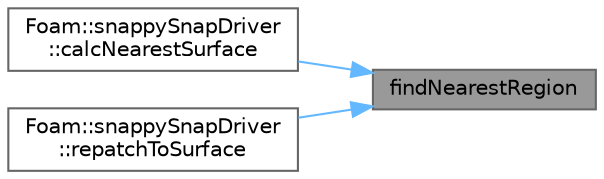 digraph "findNearestRegion"
{
 // LATEX_PDF_SIZE
  bgcolor="transparent";
  edge [fontname=Helvetica,fontsize=10,labelfontname=Helvetica,labelfontsize=10];
  node [fontname=Helvetica,fontsize=10,shape=box,height=0.2,width=0.4];
  rankdir="RL";
  Node1 [id="Node000001",label="findNearestRegion",height=0.2,width=0.4,color="gray40", fillcolor="grey60", style="filled", fontcolor="black",tooltip=" "];
  Node1 -> Node2 [id="edge1_Node000001_Node000002",dir="back",color="steelblue1",style="solid",tooltip=" "];
  Node2 [id="Node000002",label="Foam::snappySnapDriver\l::calcNearestSurface",height=0.2,width=0.4,color="grey40", fillcolor="white", style="filled",URL="$classFoam_1_1snappySnapDriver.html#ad8b5874b7a4c54d47e96f9252f162485",tooltip=" "];
  Node1 -> Node3 [id="edge2_Node000001_Node000003",dir="back",color="steelblue1",style="solid",tooltip=" "];
  Node3 [id="Node000003",label="Foam::snappySnapDriver\l::repatchToSurface",height=0.2,width=0.4,color="grey40", fillcolor="white", style="filled",URL="$classFoam_1_1snappySnapDriver.html#abf0c9c836463b6164ef331dce238b2fa",tooltip=" "];
}
